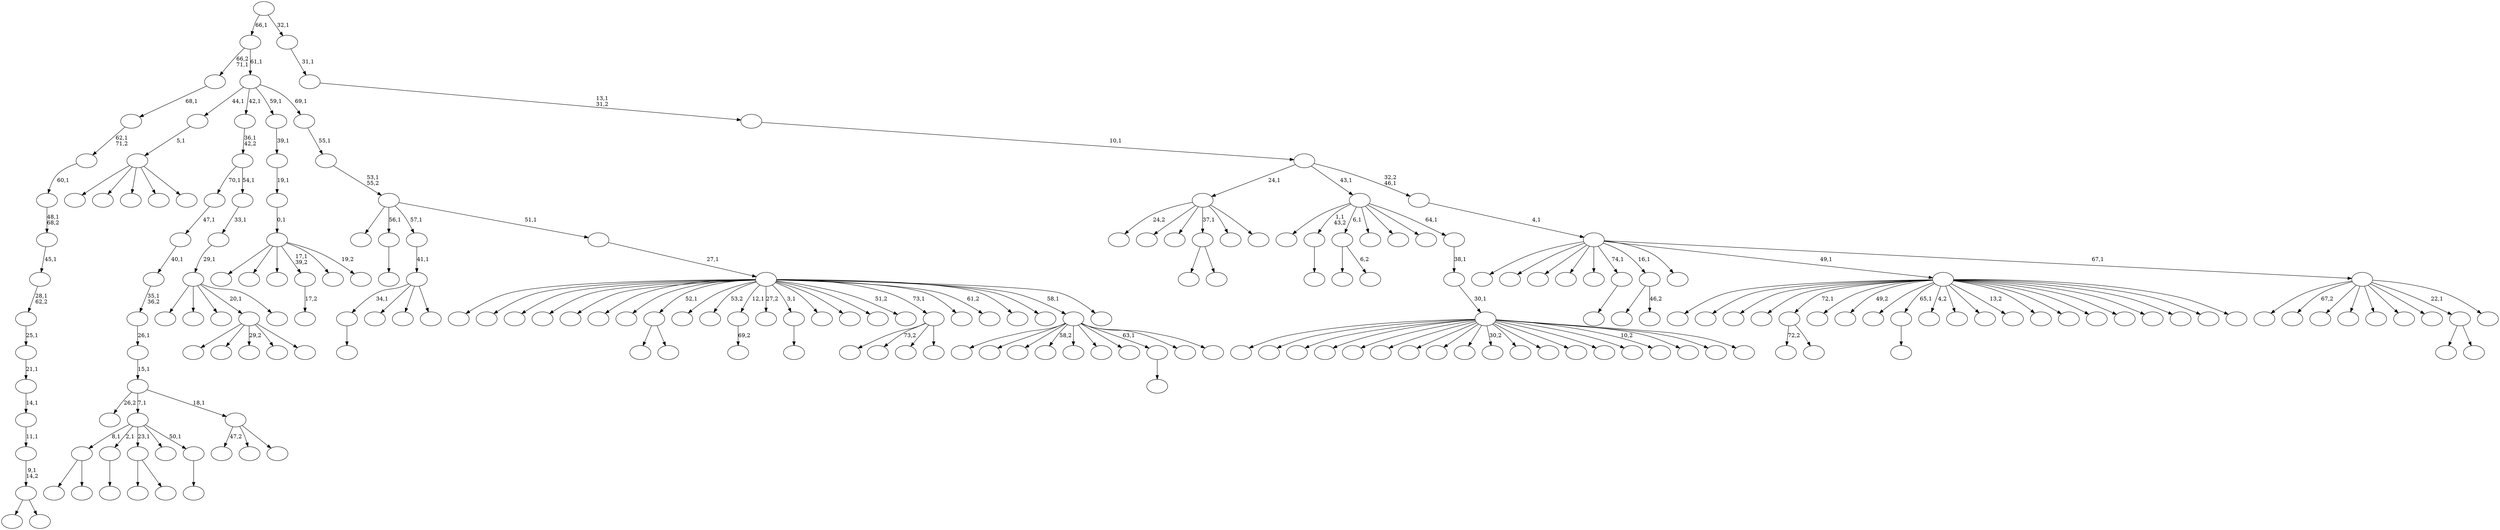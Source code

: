 digraph T {
	225 [label=""]
	224 [label=""]
	223 [label=""]
	222 [label=""]
	221 [label=""]
	220 [label=""]
	219 [label=""]
	218 [label=""]
	217 [label=""]
	216 [label=""]
	215 [label=""]
	214 [label=""]
	213 [label=""]
	212 [label=""]
	211 [label=""]
	210 [label=""]
	209 [label=""]
	208 [label=""]
	207 [label=""]
	206 [label=""]
	205 [label=""]
	204 [label=""]
	203 [label=""]
	202 [label=""]
	201 [label=""]
	200 [label=""]
	199 [label=""]
	198 [label=""]
	197 [label=""]
	196 [label=""]
	195 [label=""]
	194 [label=""]
	193 [label=""]
	192 [label=""]
	191 [label=""]
	190 [label=""]
	189 [label=""]
	188 [label=""]
	187 [label=""]
	186 [label=""]
	185 [label=""]
	184 [label=""]
	183 [label=""]
	182 [label=""]
	181 [label=""]
	180 [label=""]
	179 [label=""]
	178 [label=""]
	177 [label=""]
	176 [label=""]
	175 [label=""]
	174 [label=""]
	173 [label=""]
	172 [label=""]
	171 [label=""]
	170 [label=""]
	169 [label=""]
	168 [label=""]
	167 [label=""]
	166 [label=""]
	165 [label=""]
	164 [label=""]
	163 [label=""]
	162 [label=""]
	161 [label=""]
	160 [label=""]
	159 [label=""]
	158 [label=""]
	157 [label=""]
	156 [label=""]
	155 [label=""]
	154 [label=""]
	153 [label=""]
	152 [label=""]
	151 [label=""]
	150 [label=""]
	149 [label=""]
	148 [label=""]
	147 [label=""]
	146 [label=""]
	145 [label=""]
	144 [label=""]
	143 [label=""]
	142 [label=""]
	141 [label=""]
	140 [label=""]
	139 [label=""]
	138 [label=""]
	137 [label=""]
	136 [label=""]
	135 [label=""]
	134 [label=""]
	133 [label=""]
	132 [label=""]
	131 [label=""]
	130 [label=""]
	129 [label=""]
	128 [label=""]
	127 [label=""]
	126 [label=""]
	125 [label=""]
	124 [label=""]
	123 [label=""]
	122 [label=""]
	121 [label=""]
	120 [label=""]
	119 [label=""]
	118 [label=""]
	117 [label=""]
	116 [label=""]
	115 [label=""]
	114 [label=""]
	113 [label=""]
	112 [label=""]
	111 [label=""]
	110 [label=""]
	109 [label=""]
	108 [label=""]
	107 [label=""]
	106 [label=""]
	105 [label=""]
	104 [label=""]
	103 [label=""]
	102 [label=""]
	101 [label=""]
	100 [label=""]
	99 [label=""]
	98 [label=""]
	97 [label=""]
	96 [label=""]
	95 [label=""]
	94 [label=""]
	93 [label=""]
	92 [label=""]
	91 [label=""]
	90 [label=""]
	89 [label=""]
	88 [label=""]
	87 [label=""]
	86 [label=""]
	85 [label=""]
	84 [label=""]
	83 [label=""]
	82 [label=""]
	81 [label=""]
	80 [label=""]
	79 [label=""]
	78 [label=""]
	77 [label=""]
	76 [label=""]
	75 [label=""]
	74 [label=""]
	73 [label=""]
	72 [label=""]
	71 [label=""]
	70 [label=""]
	69 [label=""]
	68 [label=""]
	67 [label=""]
	66 [label=""]
	65 [label=""]
	64 [label=""]
	63 [label=""]
	62 [label=""]
	61 [label=""]
	60 [label=""]
	59 [label=""]
	58 [label=""]
	57 [label=""]
	56 [label=""]
	55 [label=""]
	54 [label=""]
	53 [label=""]
	52 [label=""]
	51 [label=""]
	50 [label=""]
	49 [label=""]
	48 [label=""]
	47 [label=""]
	46 [label=""]
	45 [label=""]
	44 [label=""]
	43 [label=""]
	42 [label=""]
	41 [label=""]
	40 [label=""]
	39 [label=""]
	38 [label=""]
	37 [label=""]
	36 [label=""]
	35 [label=""]
	34 [label=""]
	33 [label=""]
	32 [label=""]
	31 [label=""]
	30 [label=""]
	29 [label=""]
	28 [label=""]
	27 [label=""]
	26 [label=""]
	25 [label=""]
	24 [label=""]
	23 [label=""]
	22 [label=""]
	21 [label=""]
	20 [label=""]
	19 [label=""]
	18 [label=""]
	17 [label=""]
	16 [label=""]
	15 [label=""]
	14 [label=""]
	13 [label=""]
	12 [label=""]
	11 [label=""]
	10 [label=""]
	9 [label=""]
	8 [label=""]
	7 [label=""]
	6 [label=""]
	5 [label=""]
	4 [label=""]
	3 [label=""]
	2 [label=""]
	1 [label=""]
	0 [label=""]
	218 -> 222 [label=""]
	218 -> 219 [label=""]
	192 -> 195 [label="72,2"]
	192 -> 193 [label=""]
	189 -> 190 [label=""]
	181 -> 182 [label=""]
	175 -> 176 [label=""]
	172 -> 188 [label=""]
	172 -> 173 [label="6,2"]
	168 -> 201 [label=""]
	168 -> 169 [label=""]
	165 -> 166 [label=""]
	156 -> 157 [label=""]
	145 -> 178 [label=""]
	145 -> 146 [label=""]
	134 -> 135 [label=""]
	133 -> 218 [label="8,1"]
	133 -> 181 [label="2,1"]
	133 -> 168 [label="23,1"]
	133 -> 155 [label=""]
	133 -> 134 [label="50,1"]
	124 -> 125 [label="69,2"]
	121 -> 156 [label="34,1"]
	121 -> 152 [label=""]
	121 -> 136 [label=""]
	121 -> 122 [label=""]
	120 -> 121 [label="41,1"]
	114 -> 209 [label=""]
	114 -> 115 [label=""]
	113 -> 114 [label="9,1\n14,2"]
	112 -> 113 [label="11,1"]
	111 -> 112 [label="14,1"]
	110 -> 111 [label="21,1"]
	109 -> 110 [label="25,1"]
	108 -> 109 [label="28,1\n62,2"]
	107 -> 108 [label="45,1"]
	106 -> 107 [label="48,1\n68,2"]
	105 -> 106 [label="60,1"]
	104 -> 105 [label="62,1\n71,2"]
	103 -> 104 [label="68,1"]
	100 -> 101 [label=""]
	93 -> 94 [label="17,2"]
	91 -> 203 [label=""]
	91 -> 148 [label=""]
	91 -> 131 [label=""]
	91 -> 126 [label=""]
	91 -> 92 [label=""]
	90 -> 91 [label="5,1"]
	88 -> 147 [label=""]
	88 -> 89 [label=""]
	78 -> 223 [label="47,2"]
	78 -> 139 [label=""]
	78 -> 79 [label=""]
	77 -> 216 [label="26,2"]
	77 -> 133 [label="7,1"]
	77 -> 78 [label="18,1"]
	76 -> 77 [label="15,1"]
	75 -> 76 [label="26,1"]
	74 -> 75 [label="35,1\n36,2"]
	73 -> 74 [label="40,1"]
	72 -> 73 [label="47,1"]
	70 -> 87 [label=""]
	70 -> 71 [label=""]
	64 -> 65 [label=""]
	60 -> 161 [label=""]
	60 -> 144 [label=""]
	60 -> 123 [label="29,2"]
	60 -> 83 [label=""]
	60 -> 61 [label=""]
	57 -> 199 [label=""]
	57 -> 198 [label="73,2"]
	57 -> 187 [label=""]
	57 -> 58 [label=""]
	49 -> 204 [label=""]
	49 -> 149 [label=""]
	49 -> 69 [label=""]
	49 -> 60 [label="20,1"]
	49 -> 50 [label=""]
	48 -> 49 [label="29,1"]
	47 -> 48 [label="33,1"]
	46 -> 72 [label="70,1"]
	46 -> 47 [label="54,1"]
	45 -> 46 [label="36,1\n42,2"]
	41 -> 42 [label=""]
	38 -> 63 [label=""]
	38 -> 39 [label="46,2"]
	33 -> 220 [label=""]
	33 -> 213 [label=""]
	33 -> 211 [label=""]
	33 -> 196 [label=""]
	33 -> 192 [label="72,1"]
	33 -> 184 [label=""]
	33 -> 170 [label="49,2"]
	33 -> 167 [label=""]
	33 -> 165 [label="65,1"]
	33 -> 164 [label="4,2"]
	33 -> 163 [label=""]
	33 -> 162 [label=""]
	33 -> 150 [label="13,2"]
	33 -> 143 [label=""]
	33 -> 137 [label=""]
	33 -> 86 [label=""]
	33 -> 85 [label=""]
	33 -> 66 [label=""]
	33 -> 54 [label=""]
	33 -> 51 [label=""]
	33 -> 34 [label=""]
	30 -> 202 [label="24,2"]
	30 -> 185 [label=""]
	30 -> 141 [label=""]
	30 -> 88 [label="37,1"]
	30 -> 52 [label=""]
	30 -> 31 [label=""]
	28 -> 206 [label=""]
	28 -> 159 [label=""]
	28 -> 142 [label=""]
	28 -> 140 [label="58,2"]
	28 -> 118 [label=""]
	28 -> 99 [label=""]
	28 -> 44 [label=""]
	28 -> 41 [label="63,1"]
	28 -> 40 [label=""]
	28 -> 29 [label=""]
	26 -> 200 [label=""]
	26 -> 132 [label=""]
	26 -> 116 [label=""]
	26 -> 93 [label="17,1\n39,2"]
	26 -> 32 [label=""]
	26 -> 27 [label="19,2"]
	25 -> 26 [label="0,1"]
	24 -> 25 [label="19,1"]
	23 -> 24 [label="39,1"]
	21 -> 224 [label=""]
	21 -> 214 [label=""]
	21 -> 208 [label=""]
	21 -> 205 [label=""]
	21 -> 194 [label=""]
	21 -> 191 [label=""]
	21 -> 179 [label=""]
	21 -> 145 [label="52,1"]
	21 -> 138 [label=""]
	21 -> 128 [label="53,2"]
	21 -> 124 [label="12,1"]
	21 -> 117 [label="27,2"]
	21 -> 100 [label="3,1"]
	21 -> 84 [label=""]
	21 -> 80 [label=""]
	21 -> 62 [label=""]
	21 -> 59 [label="51,2"]
	21 -> 57 [label="73,1"]
	21 -> 56 [label=""]
	21 -> 53 [label="61,2"]
	21 -> 43 [label=""]
	21 -> 35 [label=""]
	21 -> 28 [label="58,1"]
	21 -> 22 [label=""]
	20 -> 21 [label="27,1"]
	19 -> 197 [label=""]
	19 -> 189 [label="56,1"]
	19 -> 120 [label="57,1"]
	19 -> 20 [label="51,1"]
	18 -> 19 [label="53,1\n55,2"]
	17 -> 18 [label="55,1"]
	16 -> 90 [label="44,1"]
	16 -> 45 [label="42,1"]
	16 -> 23 [label="59,1"]
	16 -> 17 [label="69,1"]
	15 -> 103 [label="66,2\n71,1"]
	15 -> 16 [label="61,1"]
	12 -> 221 [label=""]
	12 -> 217 [label=""]
	12 -> 212 [label=""]
	12 -> 210 [label=""]
	12 -> 183 [label=""]
	12 -> 174 [label=""]
	12 -> 171 [label=""]
	12 -> 151 [label=""]
	12 -> 119 [label=""]
	12 -> 98 [label="30,2"]
	12 -> 97 [label=""]
	12 -> 96 [label=""]
	12 -> 82 [label=""]
	12 -> 81 [label=""]
	12 -> 68 [label=""]
	12 -> 67 [label="10,2"]
	12 -> 55 [label=""]
	12 -> 14 [label=""]
	12 -> 13 [label=""]
	11 -> 12 [label="30,1"]
	10 -> 11 [label="38,1"]
	9 -> 215 [label=""]
	9 -> 175 [label="1,1\n43,2"]
	9 -> 172 [label="6,1"]
	9 -> 160 [label=""]
	9 -> 95 [label=""]
	9 -> 37 [label=""]
	9 -> 10 [label="64,1"]
	7 -> 225 [label=""]
	7 -> 186 [label="67,2"]
	7 -> 177 [label=""]
	7 -> 158 [label=""]
	7 -> 154 [label=""]
	7 -> 130 [label=""]
	7 -> 127 [label=""]
	7 -> 70 [label="22,1"]
	7 -> 8 [label=""]
	6 -> 207 [label=""]
	6 -> 180 [label=""]
	6 -> 153 [label=""]
	6 -> 129 [label=""]
	6 -> 102 [label=""]
	6 -> 64 [label="74,1"]
	6 -> 38 [label="16,1"]
	6 -> 36 [label=""]
	6 -> 33 [label="49,1"]
	6 -> 7 [label="67,1"]
	5 -> 6 [label="4,1"]
	4 -> 30 [label="24,1"]
	4 -> 9 [label="43,1"]
	4 -> 5 [label="32,2\n46,1"]
	3 -> 4 [label="10,1"]
	2 -> 3 [label="13,1\n31,2"]
	1 -> 2 [label="31,1"]
	0 -> 15 [label="66,1"]
	0 -> 1 [label="32,1"]
}
